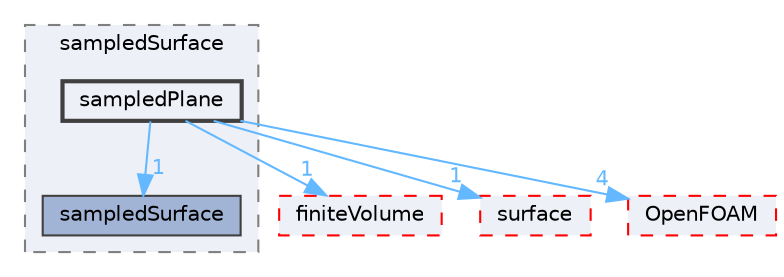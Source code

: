 digraph "src/sampling/sampledSurface/sampledPlane"
{
 // LATEX_PDF_SIZE
  bgcolor="transparent";
  edge [fontname=Helvetica,fontsize=10,labelfontname=Helvetica,labelfontsize=10];
  node [fontname=Helvetica,fontsize=10,shape=box,height=0.2,width=0.4];
  compound=true
  subgraph clusterdir_daf57321dd7c30092fd489dbb1aa8219 {
    graph [ bgcolor="#edf0f7", pencolor="grey50", label="sampledSurface", fontname=Helvetica,fontsize=10 style="filled,dashed", URL="dir_daf57321dd7c30092fd489dbb1aa8219.html",tooltip=""]
  dir_d52de1bc4d4115df4cf40033a334db55 [label="sampledSurface", fillcolor="#a2b4d6", color="grey25", style="filled", URL="dir_d52de1bc4d4115df4cf40033a334db55.html",tooltip=""];
  dir_b3b154a34fa6d5f3d9d22e11892c1201 [label="sampledPlane", fillcolor="#edf0f7", color="grey25", style="filled,bold", URL="dir_b3b154a34fa6d5f3d9d22e11892c1201.html",tooltip=""];
  }
  dir_9bd15774b555cf7259a6fa18f99fe99b [label="finiteVolume", fillcolor="#edf0f7", color="red", style="filled,dashed", URL="dir_9bd15774b555cf7259a6fa18f99fe99b.html",tooltip=""];
  dir_e1701b8b608069e995cfd3c25d5e4969 [label="surface", fillcolor="#edf0f7", color="red", style="filled,dashed", URL="dir_e1701b8b608069e995cfd3c25d5e4969.html",tooltip=""];
  dir_c5473ff19b20e6ec4dfe5c310b3778a8 [label="OpenFOAM", fillcolor="#edf0f7", color="red", style="filled,dashed", URL="dir_c5473ff19b20e6ec4dfe5c310b3778a8.html",tooltip=""];
  dir_b3b154a34fa6d5f3d9d22e11892c1201->dir_9bd15774b555cf7259a6fa18f99fe99b [headlabel="1", labeldistance=1.5 headhref="dir_003402_001387.html" href="dir_003402_001387.html" color="steelblue1" fontcolor="steelblue1"];
  dir_b3b154a34fa6d5f3d9d22e11892c1201->dir_c5473ff19b20e6ec4dfe5c310b3778a8 [headlabel="4", labeldistance=1.5 headhref="dir_003402_002695.html" href="dir_003402_002695.html" color="steelblue1" fontcolor="steelblue1"];
  dir_b3b154a34fa6d5f3d9d22e11892c1201->dir_d52de1bc4d4115df4cf40033a334db55 [headlabel="1", labeldistance=1.5 headhref="dir_003402_003407.html" href="dir_003402_003407.html" color="steelblue1" fontcolor="steelblue1"];
  dir_b3b154a34fa6d5f3d9d22e11892c1201->dir_e1701b8b608069e995cfd3c25d5e4969 [headlabel="1", labeldistance=1.5 headhref="dir_003402_003817.html" href="dir_003402_003817.html" color="steelblue1" fontcolor="steelblue1"];
}

